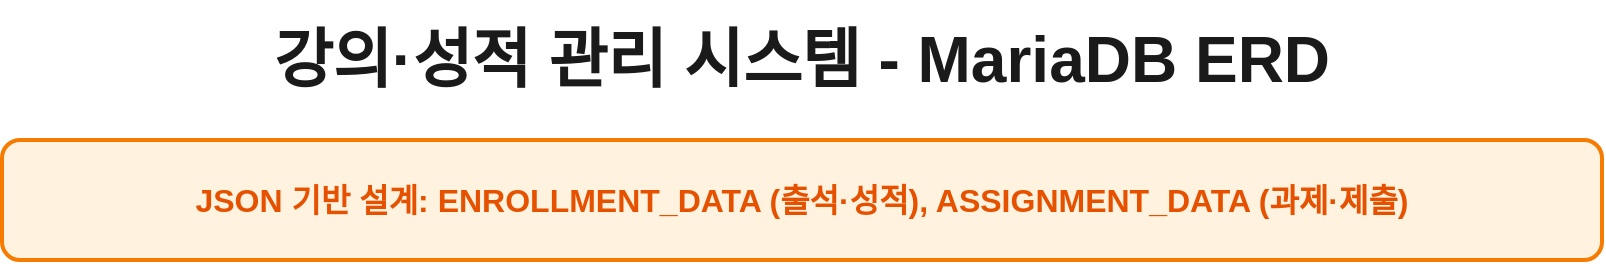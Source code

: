 <mxfile version="28.2.5">
  <diagram name="강의 관리 DB ERD" id="lecture-db-erd">
    <mxGraphModel dx="1678" dy="914" grid="1" gridSize="10" guides="1" tooltips="1" connect="1" arrows="1" fold="1" page="1" pageScale="1" pageWidth="1920" pageHeight="1080" background="#FFFFFF" math="0" shadow="0">
      <root>
        <mxCell id="0" />
        <mxCell id="1" parent="0" />
        <mxCell id="title" value="강의·성적 관리 시스템 - MariaDB ERD" style="text;html=1;strokeColor=none;fillColor=none;align=center;verticalAlign=middle;whiteSpace=wrap;rounded=0;fontSize=32;fontStyle=1;fontColor=#1A1A1A;" parent="1" vertex="1">
          <mxGeometry x="560" y="50" width="800" height="60" as="geometry" />
        </mxCell>
        <mxCell id="note" value="JSON 기반 설계: ENROLLMENT_DATA (출석·성적), ASSIGNMENT_DATA (과제·제출)" style="rounded=1;whiteSpace=wrap;html=1;fillColor=#FFF3E0;strokeColor=#F57C00;strokeWidth=2;fontSize=16;fontColor=#E65100;fontStyle=1;" parent="1" vertex="1">
          <mxGeometry x="560" y="120" width="800" height="60" as="geometry" />
        </mxCell>
        </mxCell>
        
        <!-- USER_TBL -->
        <mxCell id="userTable" value="👤 USER_TBL" style="swimlane;fontStyle=1;childLayout=stackLayout;horizontal=1;startSize=40;fillColor=#E57373;horizontalStack=0;resizeParent=1;resizeParentMax=0;resizeLast=0;collapsible=0;marginBottom=0;strokeColor=#B71C1C;strokeWidth=3;fontColor=#FFFFFF;fontSize=18;" parent="1" vertex="1">
          <mxGeometry x="200" y="230" width="300" height="360" as="geometry" />
        </mxCell>
        <mxCell id="userPk" value="🔑 USER_IDX (PK)" style="text;strokeColor=#B71C1C;fillColor=#FFCDD2;align=left;verticalAlign=middle;spacingLeft=8;fontColor=#000000;fontSize=15;fontStyle=1;" parent="userTable" vertex="1">
          <mxGeometry y="40" width="300" height="40" as="geometry" />
        </mxCell>
        <mxCell id="userCode" value="USER_CODE (학번/교번)" style="text;strokeColor=#B71C1C;fillColor=#E57373;align=left;verticalAlign=middle;spacingLeft=8;fontColor=#FFFFFF;fontSize=14;" parent="userTable" vertex="1">
          <mxGeometry y="80" width="300" height="40" as="geometry" />
        </mxCell>
        <mxCell id="userName" value="USER_NAME" style="text;strokeColor=#B71C1C;fillColor=#E57373;align=left;verticalAlign=middle;spacingLeft=8;fontColor=#FFFFFF;fontSize=14;" parent="userTable" vertex="1">
          <mxGeometry y="120" width="300" height="40" as="geometry" />
        </mxCell>
        <mxCell id="userEmail" value="USER_EMAIL" style="text;strokeColor=#B71C1C;fillColor=#E57373;align=left;verticalAlign=middle;spacingLeft=8;fontColor=#FFFFFF;fontSize=14;" parent="userTable" vertex="1">
          <mxGeometry y="160" width="300" height="40" as="geometry" />
        </mxCell>
        <mxCell id="userPw" value="USER_PW" style="text;strokeColor=#B71C1C;fillColor=#E57373;align=left;verticalAlign=middle;spacingLeft=8;fontColor=#FFFFFF;fontSize=14;" parent="userTable" vertex="1">
          <mxGeometry y="200" width="300" height="40" as="geometry" />
        </mxCell>
        <mxCell id="userStudent" value="USER_STUDENT (0=학생, 1=교수)" style="text;strokeColor=#B71C1C;fillColor=#E57373;align=left;verticalAlign=middle;spacingLeft=8;fontColor=#FFFFFF;fontSize=14;" parent="userTable" vertex="1">
          <mxGeometry y="240" width="300" height="40" as="geometry" />
        </mxCell>
        <mxCell id="userPhone" value="USER_PHONE" style="text;strokeColor=#B71C1C;fillColor=#E57373;align=left;verticalAlign=middle;spacingLeft=8;fontColor=#FFFFFF;fontSize=14;" parent="userTable" vertex="1">
          <mxGeometry y="280" width="300" height="40" as="geometry" />
        </mxCell>
        <mxCell id="profileImage" value="PROFILE_IMAGE_KEY" style="text;strokeColor=#B71C1C;fillColor=#E57373;align=left;verticalAlign=middle;spacingLeft=8;fontColor=#FFFFFF;fontSize=14;" parent="userTable" vertex="1">
          <mxGeometry y="320" width="300" height="40" as="geometry" />
        </mxCell>

        <!-- LEC_TBL -->
        <mxCell id="lecTable" value="📖 LEC_TBL" style="swimlane;fontStyle=1;childLayout=stackLayout;horizontal=1;startSize=40;fillColor=#64B5F6;horizontalStack=0;resizeParent=1;resizeParentMax=0;resizeLast=0;collapsible=0;marginBottom=0;strokeColor=#1976D2;strokeWidth=3;fontColor=#FFFFFF;fontSize=18;" parent="1" vertex="1">
          <mxGeometry x="1420" y="230" width="320" height="360" as="geometry" />
        </mxCell>
        <mxCell id="lecPk" value="🔑 LEC_IDX (PK)" style="text;strokeColor=#1976D2;fillColor=#BBDEFB;align=left;verticalAlign=middle;spacingLeft=8;fontColor=#000000;fontSize=15;fontStyle=1;" parent="lecTable" vertex="1">
          <mxGeometry y="40" width="320" height="40" as="geometry" />
        </mxCell>
        <mxCell id="lecSerial" value="LEC_SERIAL (강의코드)" style="text;strokeColor=#1976D2;fillColor=#64B5F6;align=left;verticalAlign=middle;spacingLeft=8;fontColor=#FFFFFF;fontSize=14;" parent="lecTable" vertex="1">
          <mxGeometry y="80" width="320" height="40" as="geometry" />
        </mxCell>
        <mxCell id="lecTitle" value="LEC_TIT (강의명)" style="text;strokeColor=#1976D2;fillColor=#64B5F6;align=left;verticalAlign=middle;spacingLeft=8;fontColor=#FFFFFF;fontSize=14;" parent="lecTable" vertex="1">
          <mxGeometry y="120" width="320" height="40" as="geometry" />
        </mxCell>
        <mxCell id="lecProf" value="LEC_PROF (교수 USER_IDX)" style="text;strokeColor=#1976D2;fillColor=#64B5F6;align=left;verticalAlign=middle;spacingLeft=8;fontColor=#FFFFFF;fontSize=14;" parent="lecTable" vertex="1">
          <mxGeometry y="160" width="320" height="40" as="geometry" />
        </mxCell>
        <mxCell id="lecPoint" value="LEC_POINT (학점)" style="text;strokeColor=#1976D2;fillColor=#64B5F6;align=left;verticalAlign=middle;spacingLeft=8;fontColor=#FFFFFF;fontSize=14;" parent="lecTable" vertex="1">
          <mxGeometry y="200" width="320" height="40" as="geometry" />
        </mxCell>
        <mxCell id="lecTime" value="LEC_TIME (월1월2수3수4)" style="text;strokeColor=#1976D2;fillColor=#64B5F6;align=left;verticalAlign=middle;spacingLeft=8;fontColor=#FFFFFF;fontSize=14;" parent="lecTable" vertex="1">
          <mxGeometry y="240" width="320" height="40" as="geometry" />
        </mxCell>
        <mxCell id="lecMany" value="LEC_MANY (최대인원)" style="text;strokeColor=#1976D2;fillColor=#64B5F6;align=left;verticalAlign=middle;spacingLeft=8;fontColor=#FFFFFF;fontSize=14;" parent="lecTable" vertex="1">
          <mxGeometry y="280" width="320" height="40" as="geometry" />
        </mxCell>
        <mxCell id="lecYear" value="LEC_YEAR / LEC_SEMESTER" style="text;strokeColor=#1976D2;fillColor=#64B5F6;align=left;verticalAlign=middle;spacingLeft=8;fontColor=#FFFFFF;fontSize=14;" parent="lecTable" vertex="1">
          <mxGeometry y="320" width="320" height="40" as="geometry" />
        </mxCell>

        <!-- ENROLLMENT_EXTENDED_TBL -->
        <mxCell id="enrollTable" value="📦 ENROLLMENT_EXTENDED_TBL" style="swimlane;fontStyle=1;childLayout=stackLayout;horizontal=1;startSize=50;fillColor=#81C784;horizontalStack=0;resizeParent=1;resizeParentMax=0;resizeLast=0;collapsible=0;marginBottom=0;strokeColor=#388E3C;strokeWidth=4;fontColor=#FFFFFF;fontSize=19;" parent="1" vertex="1">
          <mxGeometry x="750" y="230" width="450" height="290" as="geometry" />
        </mxCell>
        <mxCell id="enrollPk" value="🔑 ENROLLMENT_IDX (PK)" style="text;strokeColor=#388E3C;fillColor=#C8E6C9;align=left;verticalAlign=middle;spacingLeft=10;fontColor=#000000;fontSize=16;fontStyle=1;" parent="enrollTable" vertex="1">
          <mxGeometry y="50" width="450" height="40" as="geometry" />
        </mxCell>
        <mxCell id="enrollUserFk" value="🔗 STUDENT_IDX (FK → USER_TBL.USER_IDX)" style="text;strokeColor=#388E3C;fillColor=#81C784;align=left;verticalAlign=middle;spacingLeft=10;fontColor=#FFFFFF;fontSize=14;" parent="enrollTable" vertex="1">
          <mxGeometry y="90" width="450" height="40" as="geometry" />
        </mxCell>
        <mxCell id="enrollLecFk" value="🔗 LEC_IDX (FK → LEC_TBL.LEC_IDX)" style="text;strokeColor=#388E3C;fillColor=#81C784;align=left;verticalAlign=middle;spacingLeft=10;fontColor=#FFFFFF;fontSize=14;" parent="enrollTable" vertex="1">
          <mxGeometry y="130" width="450" height="40" as="geometry" />
        </mxCell>
        <mxCell id="enrollJson" value="⭐ ENROLLMENT_DATA : LONGTEXT (JSON)" style="text;strokeColor=#388E3C;fillColor=#81C784;align=left;verticalAlign=middle;spacingLeft=10;fontColor=#FFFFFF;fontSize=15;fontStyle=1;" parent="enrollTable" vertex="1">
          <mxGeometry y="170" width="450" height="40" as="geometry" />
        </mxCell>
        <mxCell id="enrollNotes" value="※ JSON: {enrollment, attendance, grade}" style="text;strokeColor=#388E3C;fillColor=#81C784;align=left;verticalAlign=middle;spacingLeft=10;fontColor=#FFFFFF;fontSize=13;fontStyle=2;" parent="enrollTable" vertex="1">
          <mxGeometry y="210" width="450" height="40" as="geometry" />
        </mxCell>
        <mxCell id="enrollNotes2" value="※ 출석·성적 모두 JSON에 저장" style="text;strokeColor=#388E3C;fillColor=#81C784;align=left;verticalAlign=middle;spacingLeft=10;fontColor=#FFFFFF;fontSize=13;fontStyle=2;" parent="enrollTable" vertex="1">
          <mxGeometry y="250" width="450" height="40" as="geometry" />
        </mxCell>

        <!-- ASSIGNMENT_EXTENDED_TBL -->
        <mxCell id="assignTable" value="📝 ASSIGNMENT_EXTENDED_TBL" style="swimlane;fontStyle=1;childLayout=stackLayout;horizontal=1;startSize=45;fillColor=#CE93D8;horizontalStack=0;resizeParent=1;resizeParentMax=0;resizeLast=0;collapsible=0;marginBottom=0;strokeColor=#7B1FA2;strokeWidth=3;fontColor=#FFFFFF;fontSize=18;" parent="1" vertex="1">
          <mxGeometry x="750" y="620" width="450" height="230" as="geometry" />
        </mxCell>
        <mxCell id="assignPk" value="🔑 ASSIGNMENT_IDX (PK)" style="text;strokeColor=#7B1FA2;fillColor=#E1BEE7;align=left;verticalAlign=middle;spacingLeft=8;fontColor=#000000;fontSize=15;fontStyle=1;" parent="assignTable" vertex="1">
          <mxGeometry y="45" width="450" height="40" as="geometry" />
        </mxCell>
        <mxCell id="assignLecFk" value="🔗 LEC_IDX (FK → LEC_TBL.LEC_IDX)" style="text;strokeColor=#7B1FA2;fillColor=#CE93D8;align=left;verticalAlign=middle;spacingLeft=8;fontColor=#FFFFFF;fontSize=14;" parent="assignTable" vertex="1">
          <mxGeometry y="85" width="450" height="40" as="geometry" />
        </mxCell>
        <mxCell id="assignData" value="⭐ ASSIGNMENT_DATA : LONGTEXT (JSON)" style="text;strokeColor=#7B1FA2;fillColor=#CE93D8;align=left;verticalAlign=middle;spacingLeft=8;fontColor=#FFFFFF;fontSize=15;fontStyle=1;" parent="assignTable" vertex="1">
          <mxGeometry y="125" width="450" height="40" as="geometry" />
        </mxCell>
        <mxCell id="assignNote" value="※ JSON: {assignment: {...}, submissions: [...]}" style="text;strokeColor=#7B1FA2;fillColor=#CE93D8;align=left;verticalAlign=middle;spacingLeft=8;fontColor=#FFFFFF;fontSize=13;fontStyle=2;" parent="assignTable" vertex="1">
          <mxGeometry y="165" width="450" height="35" as="geometry" />
        </mxCell>
        <mxCell id="assignNote2" value="※ 과제정보·제출·채점 모두 JSON에 저장" style="text;strokeColor=#7B1FA2;fillColor=#CE93D8;align=left;verticalAlign=middle;spacingLeft=8;fontColor=#FFFFFF;fontSize=13;fontStyle=2;" parent="assignTable" vertex="1">
          <mxGeometry y="200" width="450" height="30" as="geometry" />
        </mxCell>

        <!-- FACULTY -->
        <mxCell id="facultyTable" value="🏛️ FACULTY" style="swimlane;fontStyle=1;childLayout=stackLayout;horizontal=1;startSize=40;fillColor=#FFB74D;horizontalStack=0;resizeParent=1;resizeParentMax=0;resizeLast=0;collapsible=0;marginBottom=0;strokeColor=#F57C00;strokeWidth=3;fontColor=#FFFFFF;fontSize=18;" parent="1" vertex="1">
          <mxGeometry x="200" y="680" width="280" height="200" as="geometry" />
        </mxCell>
        <mxCell id="facultyPk" value="🔑 faculty_id (PK)" style="text;strokeColor=#F57C00;fillColor=#FFE0B2;align=left;verticalAlign=middle;spacingLeft=8;fontColor=#000000;fontSize=15;fontStyle=1;" parent="facultyTable" vertex="1">
          <mxGeometry y="40" width="280" height="40" as="geometry" />
        </mxCell>
        <mxCell id="facultyCode" value="faculty_code (UNIQUE)" style="text;strokeColor=#F57C00;fillColor=#FFB74D;align=left;verticalAlign=middle;spacingLeft=8;fontColor=#FFFFFF;fontSize=14;" parent="facultyTable" vertex="1">
          <mxGeometry y="80" width="280" height="40" as="geometry" />
        </mxCell>
        <mxCell id="facultyName" value="faculty_name (학부명)" style="text;strokeColor=#F57C00;fillColor=#FFB74D;align=left;verticalAlign=middle;spacingLeft=8;fontColor=#FFFFFF;fontSize=14;" parent="facultyTable" vertex="1">
          <mxGeometry y="120" width="280" height="40" as="geometry" />
        </mxCell>
        <mxCell id="facultyCapacity" value="capacity (정원)" style="text;strokeColor=#F57C00;fillColor=#FFB74D;align=left;verticalAlign=middle;spacingLeft=8;fontColor=#FFFFFF;fontSize=14;" parent="facultyTable" vertex="1">
          <mxGeometry y="160" width="280" height="40" as="geometry" />
        </mxCell>

        <!-- DEPARTMENT -->
        <mxCell id="deptTable" value="🏫 DEPARTMENT" style="swimlane;fontStyle=1;childLayout=stackLayout;horizontal=1;startSize=40;fillColor=#AED581;horizontalStack=0;resizeParent=1;resizeParentMax=0;resizeLast=0;collapsible=0;marginBottom=0;strokeColor=#689F38;strokeWidth=3;fontColor=#FFFFFF;fontSize=18;" parent="1" vertex="1">
          <mxGeometry x="1420" y="680" width="300" height="240" as="geometry" />
        </mxCell>
        <mxCell id="deptPk" value="🔑 dept_id (PK)" style="text;strokeColor=#689F38;fillColor=#DCEDC8;align=left;verticalAlign=middle;spacingLeft=8;fontColor=#000000;fontSize=15;fontStyle=1;" parent="deptTable" vertex="1">
          <mxGeometry y="40" width="300" height="40" as="geometry" />
        </mxCell>
        <mxCell id="deptCode" value="dept_code" style="text;strokeColor=#689F38;fillColor=#AED581;align=left;verticalAlign=middle;spacingLeft=8;fontColor=#FFFFFF;fontSize=14;" parent="deptTable" vertex="1">
          <mxGeometry y="80" width="300" height="40" as="geometry" />
        </mxCell>
        <mxCell id="deptName" value="dept_name (학과명)" style="text;strokeColor=#689F38;fillColor=#AED581;align=left;verticalAlign=middle;spacingLeft=8;fontColor=#FFFFFF;fontSize=14;" parent="deptTable" vertex="1">
          <mxGeometry y="120" width="300" height="40" as="geometry" />
        </mxCell>
        <mxCell id="deptFacultyFk" value="🔗 faculty_id (FK → FACULTY)" style="text;strokeColor=#689F38;fillColor=#AED581;align=left;verticalAlign=middle;spacingLeft=8;fontColor=#FFFFFF;fontSize=14;" parent="deptTable" vertex="1">
          <mxGeometry y="160" width="300" height="40" as="geometry" />
        </mxCell>
        <mxCell id="deptCapacity" value="capacity (정원)" style="text;strokeColor=#689F38;fillColor=#AED581;align=left;verticalAlign=middle;spacingLeft=8;fontColor=#FFFFFF;fontSize=14;" parent="deptTable" vertex="1">
          <mxGeometry y="200" width="300" height="40" as="geometry" />
        </mxCell>

        <!-- Relationships -->
        <mxCell id="relUserEnroll" value="1:N" style="edgeStyle=orthogonalEdgeStyle;rounded=0;html=1;strokeWidth=3;strokeColor=#4CAF50;fontColor=#1A1A1A;fontSize=16;fontStyle=1;endArrow=block;endFill=0;" parent="1" source="userTable" target="enrollTable" edge="1">
          <mxGeometry relative="1" as="geometry">
            <Array as="points">
              <mxPoint x="600" y="380" />
              <mxPoint x="600" y="380" />
            </Array>
          </mxGeometry>
        </mxCell>
        
        <mxCell id="relLecEnroll" value="1:N" style="edgeStyle=orthogonalEdgeStyle;rounded=0;html=1;strokeWidth=3;strokeColor=#4CAF50;fontColor=#1A1A1A;fontSize=16;fontStyle=1;endArrow=block;endFill=0;" parent="1" source="lecTable" target="enrollTable" edge="1">
          <mxGeometry relative="1" as="geometry">
            <Array as="points">
              <mxPoint x="1300" y="380" />
              <mxPoint x="1300" y="380" />
            </Array>
          </mxGeometry>
        </mxCell>
        
        <mxCell id="relAssignLec" value="N:1" style="edgeStyle=orthogonalEdgeStyle;rounded=0;html=1;strokeWidth=3;strokeColor=#7B1FA2;fontColor=#4A148C;fontSize=16;endArrow=block;endFill=0;dashed=1;" parent="1" source="assignTable" target="lecTable" edge="1">
          <mxGeometry relative="1" as="geometry">
            <Array as="points">
              <mxPoint x="1300" y="735" />
              <mxPoint x="1300" y="530" />
            </Array>
          </mxGeometry>
        </mxCell>
        
        <mxCell id="relFacultyDept" value="1:N" style="edgeStyle=orthogonalEdgeStyle;rounded=0;html=1;strokeWidth=3;strokeColor=#FF9800;fontColor=#1A1A1A;fontSize=16;fontStyle=1;endArrow=block;endFill=0;" parent="1" source="facultyTable" target="deptTable" edge="1">
          <mxGeometry relative="1" as="geometry">
            <Array as="points">
              <mxPoint x="600" y="800" />
              <mxPoint x="600" y="800" />
            </Array>
          </mxGeometry>
        </mxCell>

        <!-- Legend -->
        <mxCell id="legendBox" value="관계 요약&#xa;• USER (학생) 1명 ↔ ENROLLMENT 다수 (수강신청)&#xa;• LEC (강의) 1개 ↔ ENROLLMENT 다수 (수강생)&#xa;• LEC (강의) 1개 ↔ ASSIGNMENT 다수 (과제)&#xa;• FACULTY (학부) 1개 ↔ DEPARTMENT (학과) 다수&#xa;&#xa;JSON 데이터 구조:&#xa;• ENROLLMENT_DATA: 출석·성적 정보&#xa;• ASSIGNMENT_DATA: 과제·제출·채점 정보" style="rounded=1;whiteSpace=wrap;html=1;fillColor=#E3F2FD;strokeColor=#1976D2;strokeWidth=2;fontColor=#000000;fontSize=14;align=left;verticalAlign=top;spacingLeft=15;spacingTop=10;" parent="1" vertex="1">
          <mxGeometry x="560" y="620" width="120" height="230" as="geometry" />
        </mxCell>
      </root>
    </mxGraphModel>
  </diagram>
</mxfile>

